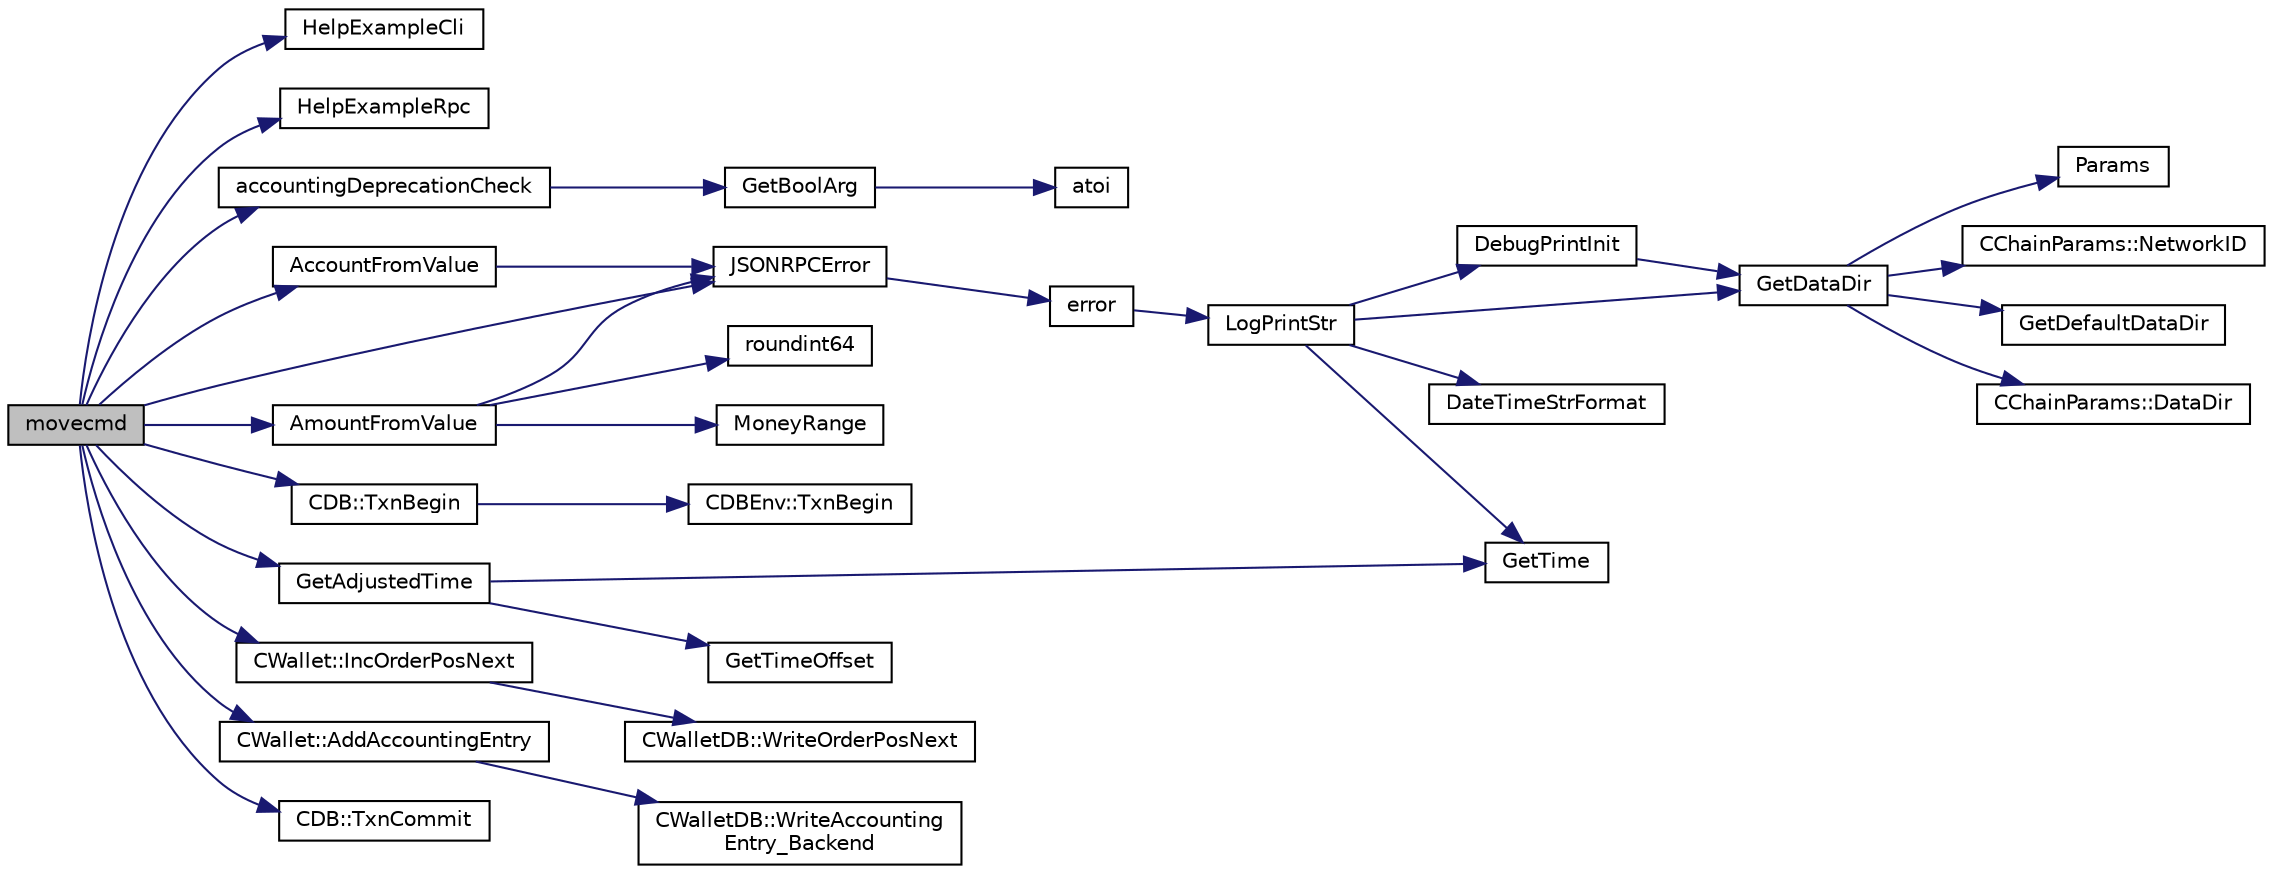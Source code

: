 digraph "movecmd"
{
  edge [fontname="Helvetica",fontsize="10",labelfontname="Helvetica",labelfontsize="10"];
  node [fontname="Helvetica",fontsize="10",shape=record];
  rankdir="LR";
  Node1315 [label="movecmd",height=0.2,width=0.4,color="black", fillcolor="grey75", style="filled", fontcolor="black"];
  Node1315 -> Node1316 [color="midnightblue",fontsize="10",style="solid",fontname="Helvetica"];
  Node1316 [label="HelpExampleCli",height=0.2,width=0.4,color="black", fillcolor="white", style="filled",URL="$d6/d76/rpcserver_8cpp.html#ac01ac6eab5467567ed0da106814e04ec"];
  Node1315 -> Node1317 [color="midnightblue",fontsize="10",style="solid",fontname="Helvetica"];
  Node1317 [label="HelpExampleRpc",height=0.2,width=0.4,color="black", fillcolor="white", style="filled",URL="$d6/d76/rpcserver_8cpp.html#a06ea60e24e5a1053a14a11b1009bf9ef"];
  Node1315 -> Node1318 [color="midnightblue",fontsize="10",style="solid",fontname="Helvetica"];
  Node1318 [label="accountingDeprecationCheck",height=0.2,width=0.4,color="black", fillcolor="white", style="filled",URL="$df/d1d/rpcwallet_8cpp.html#a03fd7dceeeaa2bb23b83dba46673ff9a"];
  Node1318 -> Node1319 [color="midnightblue",fontsize="10",style="solid",fontname="Helvetica"];
  Node1319 [label="GetBoolArg",height=0.2,width=0.4,color="black", fillcolor="white", style="filled",URL="$df/d2d/util_8cpp.html#a64d956f1dda7f9a80ab5d594532b906d",tooltip="Return boolean argument or default value. "];
  Node1319 -> Node1320 [color="midnightblue",fontsize="10",style="solid",fontname="Helvetica"];
  Node1320 [label="atoi",height=0.2,width=0.4,color="black", fillcolor="white", style="filled",URL="$d8/d3c/util_8h.html#aa5ce96ec36f4413f820cec9c1831c070"];
  Node1315 -> Node1321 [color="midnightblue",fontsize="10",style="solid",fontname="Helvetica"];
  Node1321 [label="AccountFromValue",height=0.2,width=0.4,color="black", fillcolor="white", style="filled",URL="$df/d1d/rpcwallet_8cpp.html#a3039648e370837eb1e7b4dc669f3ef0f"];
  Node1321 -> Node1322 [color="midnightblue",fontsize="10",style="solid",fontname="Helvetica"];
  Node1322 [label="JSONRPCError",height=0.2,width=0.4,color="black", fillcolor="white", style="filled",URL="$d2/d30/rpcprotocol_8cpp.html#a17b1bb111ab339efc951929834766039"];
  Node1322 -> Node1323 [color="midnightblue",fontsize="10",style="solid",fontname="Helvetica"];
  Node1323 [label="error",height=0.2,width=0.4,color="black", fillcolor="white", style="filled",URL="$d8/d3c/util_8h.html#af8985880cf4ef26df0a5aa2ffcb76662"];
  Node1323 -> Node1324 [color="midnightblue",fontsize="10",style="solid",fontname="Helvetica"];
  Node1324 [label="LogPrintStr",height=0.2,width=0.4,color="black", fillcolor="white", style="filled",URL="$d8/d3c/util_8h.html#afd4c3002b2797c0560adddb6af3ca1da"];
  Node1324 -> Node1325 [color="midnightblue",fontsize="10",style="solid",fontname="Helvetica"];
  Node1325 [label="DebugPrintInit",height=0.2,width=0.4,color="black", fillcolor="white", style="filled",URL="$df/d2d/util_8cpp.html#a751ff5f21d880737811136b5e0bcea12"];
  Node1325 -> Node1326 [color="midnightblue",fontsize="10",style="solid",fontname="Helvetica"];
  Node1326 [label="GetDataDir",height=0.2,width=0.4,color="black", fillcolor="white", style="filled",URL="$df/d2d/util_8cpp.html#ab83866a054745d4b30a3948a1b44beba"];
  Node1326 -> Node1327 [color="midnightblue",fontsize="10",style="solid",fontname="Helvetica"];
  Node1327 [label="Params",height=0.2,width=0.4,color="black", fillcolor="white", style="filled",URL="$df/dbf/chainparams_8cpp.html#ace5c5b706d71a324a417dd2db394fd4a",tooltip="Return the currently selected parameters. "];
  Node1326 -> Node1328 [color="midnightblue",fontsize="10",style="solid",fontname="Helvetica"];
  Node1328 [label="CChainParams::NetworkID",height=0.2,width=0.4,color="black", fillcolor="white", style="filled",URL="$d1/d4f/class_c_chain_params.html#a90dc493ec0c0325c98c3ac06eb99862b"];
  Node1326 -> Node1329 [color="midnightblue",fontsize="10",style="solid",fontname="Helvetica"];
  Node1329 [label="GetDefaultDataDir",height=0.2,width=0.4,color="black", fillcolor="white", style="filled",URL="$df/d2d/util_8cpp.html#ab272995de020a3bcbf743be630e485c6"];
  Node1326 -> Node1330 [color="midnightblue",fontsize="10",style="solid",fontname="Helvetica"];
  Node1330 [label="CChainParams::DataDir",height=0.2,width=0.4,color="black", fillcolor="white", style="filled",URL="$d1/d4f/class_c_chain_params.html#a959488b5d8e6fe62857940b831d73a78"];
  Node1324 -> Node1326 [color="midnightblue",fontsize="10",style="solid",fontname="Helvetica"];
  Node1324 -> Node1331 [color="midnightblue",fontsize="10",style="solid",fontname="Helvetica"];
  Node1331 [label="DateTimeStrFormat",height=0.2,width=0.4,color="black", fillcolor="white", style="filled",URL="$df/d2d/util_8cpp.html#a749bc6776c8ec72d7c5e4dea56aee415"];
  Node1324 -> Node1332 [color="midnightblue",fontsize="10",style="solid",fontname="Helvetica"];
  Node1332 [label="GetTime",height=0.2,width=0.4,color="black", fillcolor="white", style="filled",URL="$df/d2d/util_8cpp.html#a46fac5fba8ba905b5f9acb364f5d8c6f"];
  Node1315 -> Node1333 [color="midnightblue",fontsize="10",style="solid",fontname="Helvetica"];
  Node1333 [label="AmountFromValue",height=0.2,width=0.4,color="black", fillcolor="white", style="filled",URL="$d6/d76/rpcserver_8cpp.html#a24a3c6bbc75f2c852a8e7a00df4b2970"];
  Node1333 -> Node1322 [color="midnightblue",fontsize="10",style="solid",fontname="Helvetica"];
  Node1333 -> Node1334 [color="midnightblue",fontsize="10",style="solid",fontname="Helvetica"];
  Node1334 [label="roundint64",height=0.2,width=0.4,color="black", fillcolor="white", style="filled",URL="$d8/d3c/util_8h.html#a27346c9c6df4174d2fa64b798b98eff5"];
  Node1333 -> Node1335 [color="midnightblue",fontsize="10",style="solid",fontname="Helvetica"];
  Node1335 [label="MoneyRange",height=0.2,width=0.4,color="black", fillcolor="white", style="filled",URL="$dd/d2f/amount_8h.html#a12db56a9a1c931941f0943ecbb278aae"];
  Node1315 -> Node1336 [color="midnightblue",fontsize="10",style="solid",fontname="Helvetica"];
  Node1336 [label="CDB::TxnBegin",height=0.2,width=0.4,color="black", fillcolor="white", style="filled",URL="$d1/d2e/class_c_d_b.html#a6f817da7947e1498e44034b7a1c8ac10"];
  Node1336 -> Node1337 [color="midnightblue",fontsize="10",style="solid",fontname="Helvetica"];
  Node1337 [label="CDBEnv::TxnBegin",height=0.2,width=0.4,color="black", fillcolor="white", style="filled",URL="$d5/dd2/class_c_d_b_env.html#a5f1daab338b2098ea693efad6edefb9b"];
  Node1315 -> Node1322 [color="midnightblue",fontsize="10",style="solid",fontname="Helvetica"];
  Node1315 -> Node1338 [color="midnightblue",fontsize="10",style="solid",fontname="Helvetica"];
  Node1338 [label="GetAdjustedTime",height=0.2,width=0.4,color="black", fillcolor="white", style="filled",URL="$df/d2d/util_8cpp.html#a09f81b9c7650f898cf3cf305b87547e6"];
  Node1338 -> Node1332 [color="midnightblue",fontsize="10",style="solid",fontname="Helvetica"];
  Node1338 -> Node1339 [color="midnightblue",fontsize="10",style="solid",fontname="Helvetica"];
  Node1339 [label="GetTimeOffset",height=0.2,width=0.4,color="black", fillcolor="white", style="filled",URL="$df/d2d/util_8cpp.html#a50ca5344c75631267633f15cfe5e983e"];
  Node1315 -> Node1340 [color="midnightblue",fontsize="10",style="solid",fontname="Helvetica"];
  Node1340 [label="CWallet::IncOrderPosNext",height=0.2,width=0.4,color="black", fillcolor="white", style="filled",URL="$d2/de5/class_c_wallet.html#a7a76d68661e6879651ac0b11f2893e58",tooltip="Increment the next transaction order id. "];
  Node1340 -> Node1341 [color="midnightblue",fontsize="10",style="solid",fontname="Helvetica"];
  Node1341 [label="CWalletDB::WriteOrderPosNext",height=0.2,width=0.4,color="black", fillcolor="white", style="filled",URL="$d4/d90/class_c_wallet_d_b.html#a6a1f671e6376b38a1f73c8a023abdd38"];
  Node1315 -> Node1342 [color="midnightblue",fontsize="10",style="solid",fontname="Helvetica"];
  Node1342 [label="CWallet::AddAccountingEntry",height=0.2,width=0.4,color="black", fillcolor="white", style="filled",URL="$d2/de5/class_c_wallet.html#a95e868e708b79ac46229aca24d557702"];
  Node1342 -> Node1343 [color="midnightblue",fontsize="10",style="solid",fontname="Helvetica"];
  Node1343 [label="CWalletDB::WriteAccounting\lEntry_Backend",height=0.2,width=0.4,color="black", fillcolor="white", style="filled",URL="$d4/d90/class_c_wallet_d_b.html#a23d147eadf4ce7623d9bfb54abffa01e",tooltip="This writes directly to the database, and will not update the CWallet&#39;s cached accounting entries! Us..."];
  Node1315 -> Node1344 [color="midnightblue",fontsize="10",style="solid",fontname="Helvetica"];
  Node1344 [label="CDB::TxnCommit",height=0.2,width=0.4,color="black", fillcolor="white", style="filled",URL="$d1/d2e/class_c_d_b.html#a45061b3e71251dc74ddd868afb760590"];
}
